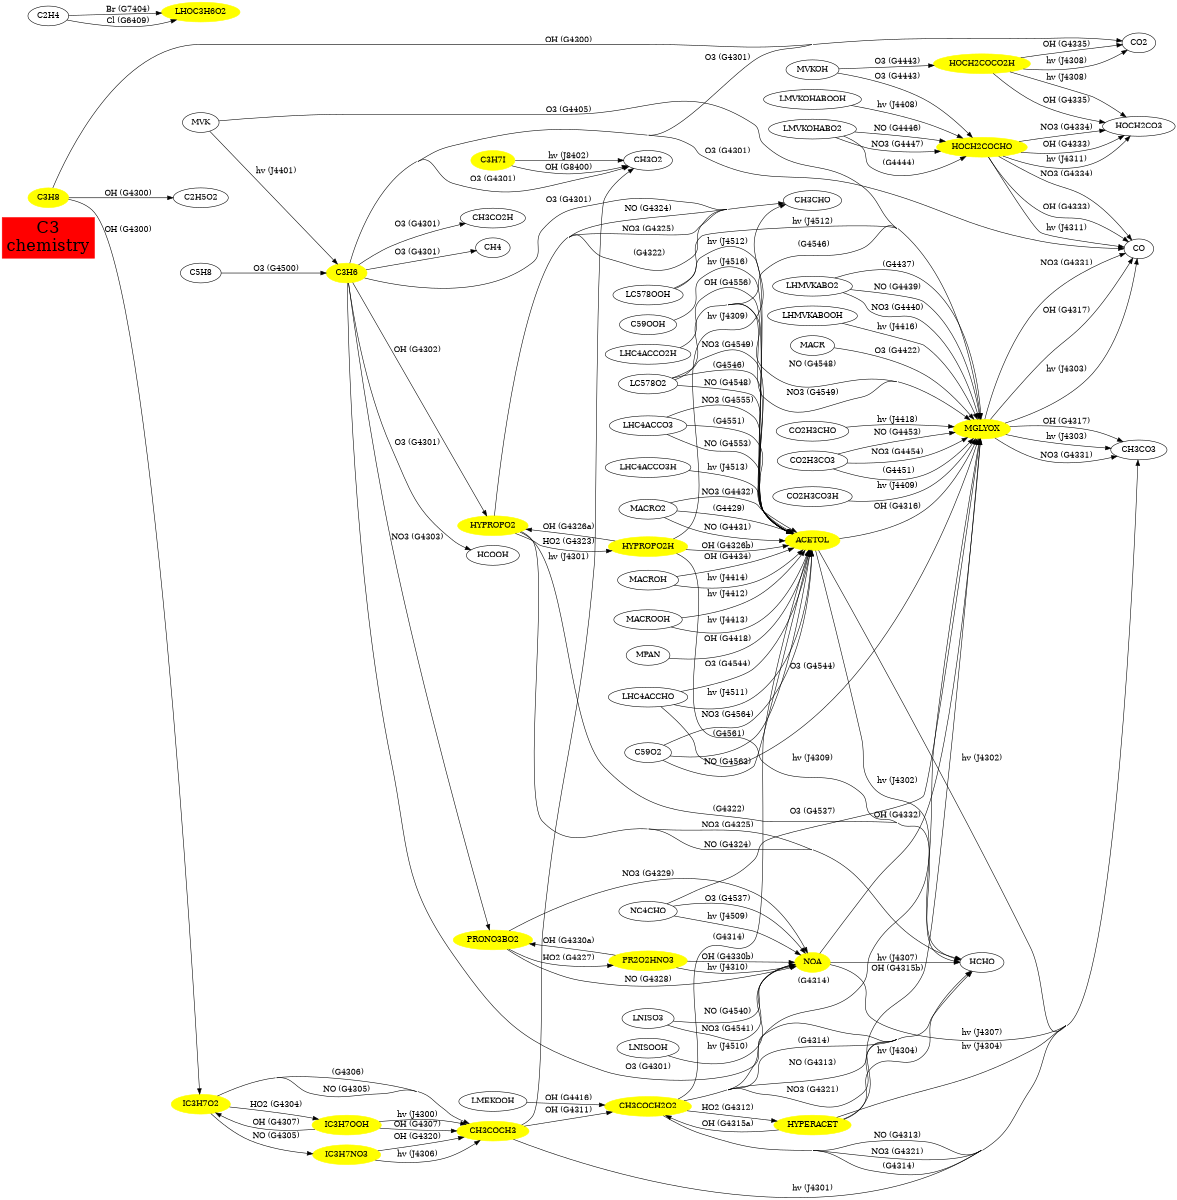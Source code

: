 // Created automatically by xgraphviz, DO NOT EDIT!
digraph C3 {
  concentrate=true;
  rankdir=LR;
  size="8,8";
"C3\nchemistry"
  [shape=box, fontsize=30,
  style="filled", color=red];
subgraph species {
node[shape=oval,
  color=yellow,
  style="filled"];
ACETOL
C3H6
C3H7I
C3H8
CH3COCH2O2
CH3COCH3
HOCH2COCHO
HOCH2COCO2H
HYPERACET
HYPROPO2
HYPROPO2H
IC3H7NO3
IC3H7O2
IC3H7OOH
LHOC3H6O2
MGLYOX
NOA
PR2O2HNO3
PRONO3BO2
}
ACETOL -> CH3CO3 [label = "hv (J4302)"];
ACETOL -> HCHO [label = "hv (J4302)"];
ACETOL -> MGLYOX [label = "OH (G4316)"];
C2H4 -> LHOC3H6O2 [label = "Br (G7404)"];
C2H4 -> LHOC3H6O2 [label = "Cl (G6409)"];
C3H6 -> CH3CHO [label = "O3 (G4301)"];
C3H6 -> CH3CO2H [label = "O3 (G4301)"];
C3H6 -> CH3O2 [label = "O3 (G4301)"];
C3H6 -> CH4 [label = "O3 (G4301)"];
C3H6 -> CO [label = "O3 (G4301)"];
C3H6 -> CO2 [label = "O3 (G4301)"];
C3H6 -> HCHO [label = "O3 (G4301)"];
C3H6 -> HCOOH [label = "O3 (G4301)"];
C3H6 -> HYPROPO2 [label = "OH (G4302)"];
C3H6 -> PRONO3BO2 [label = "NO3 (G4303)"];
C3H7I -> CH3O2 [label = "OH (G8400)"];
C3H7I -> CH3O2 [label = "hv (J8402)"];
C3H8 -> C2H5O2 [label = "OH (G4300)"];
C3H8 -> CO2 [label = "OH (G4300)"];
C3H8 -> IC3H7O2 [label = "OH (G4300)"];
C59O2 -> ACETOL [label = " (G4561)"];
C59O2 -> ACETOL [label = "NO (G4563)"];
C59O2 -> ACETOL [label = "NO3 (G4564)"];
C59OOH -> ACETOL [label = "hv (J4516)"];
C5H8 -> C3H6 [label = "O3 (G4500)"];
CH3COCH2O2 -> ACETOL [label = " (G4314)"];
CH3COCH2O2 -> CH3CO3 [label = " (G4314)"];
CH3COCH2O2 -> CH3CO3 [label = "NO (G4313)"];
CH3COCH2O2 -> CH3CO3 [label = "NO3 (G4321)"];
CH3COCH2O2 -> HCHO [label = " (G4314)"];
CH3COCH2O2 -> HCHO [label = "NO (G4313)"];
CH3COCH2O2 -> HCHO [label = "NO3 (G4321)"];
CH3COCH2O2 -> HYPERACET [label = "HO2 (G4312)"];
CH3COCH2O2 -> MGLYOX [label = " (G4314)"];
CH3COCH3 -> CH3CO3 [label = "hv (J4301)"];
CH3COCH3 -> CH3COCH2O2 [label = "OH (G4311)"];
CH3COCH3 -> CH3O2 [label = "hv (J4301)"];
CO2H3CHO -> MGLYOX [label = "hv (J4418)"];
CO2H3CO3 -> MGLYOX [label = " (G4451)"];
CO2H3CO3 -> MGLYOX [label = "NO (G4453)"];
CO2H3CO3 -> MGLYOX [label = "NO3 (G4454)"];
CO2H3CO3H -> MGLYOX [label = "hv (J4409)"];
HOCH2COCHO -> CO [label = "NO3 (G4334)"];
HOCH2COCHO -> CO [label = "OH (G4333)"];
HOCH2COCHO -> CO [label = "hv (J4311)"];
HOCH2COCHO -> HOCH2CO3 [label = "NO3 (G4334)"];
HOCH2COCHO -> HOCH2CO3 [label = "OH (G4333)"];
HOCH2COCHO -> HOCH2CO3 [label = "hv (J4311)"];
HOCH2COCO2H -> CO2 [label = "OH (G4335)"];
HOCH2COCO2H -> CO2 [label = "hv (J4308)"];
HOCH2COCO2H -> HOCH2CO3 [label = "OH (G4335)"];
HOCH2COCO2H -> HOCH2CO3 [label = "hv (J4308)"];
HYPERACET -> CH3CO3 [label = "hv (J4304)"];
HYPERACET -> CH3COCH2O2 [label = "OH (G4315a)"];
HYPERACET -> HCHO [label = "hv (J4304)"];
HYPERACET -> MGLYOX [label = "OH (G4315b)"];
HYPROPO2 -> CH3CHO [label = " (G4322)"];
HYPROPO2 -> CH3CHO [label = "NO (G4324)"];
HYPROPO2 -> CH3CHO [label = "NO3 (G4325)"];
HYPROPO2 -> HCHO [label = " (G4322)"];
HYPROPO2 -> HCHO [label = "NO (G4324)"];
HYPROPO2 -> HCHO [label = "NO3 (G4325)"];
HYPROPO2 -> HYPROPO2H [label = "HO2 (G4323)"];
HYPROPO2H -> ACETOL [label = "OH (G4326b)"];
HYPROPO2H -> CH3CHO [label = "hv (J4309)"];
HYPROPO2H -> HCHO [label = "hv (J4309)"];
HYPROPO2H -> HYPROPO2 [label = "OH (G4326a)"];
IC3H7NO3 -> CH3COCH3 [label = "OH (G4320)"];
IC3H7NO3 -> CH3COCH3 [label = "hv (J4306)"];
IC3H7O2 -> CH3COCH3 [label = " (G4306)"];
IC3H7O2 -> CH3COCH3 [label = "NO (G4305)"];
IC3H7O2 -> IC3H7NO3 [label = "NO (G4305)"];
IC3H7O2 -> IC3H7OOH [label = "HO2 (G4304)"];
IC3H7OOH -> CH3COCH3 [label = "OH (G4307)"];
IC3H7OOH -> CH3COCH3 [label = "hv (J4300)"];
IC3H7OOH -> IC3H7O2 [label = "OH (G4307)"];
LC578O2 -> ACETOL [label = " (G4546)"];
LC578O2 -> ACETOL [label = "NO (G4548)"];
LC578O2 -> ACETOL [label = "NO3 (G4549)"];
LC578O2 -> MGLYOX [label = " (G4546)"];
LC578O2 -> MGLYOX [label = "NO (G4548)"];
LC578O2 -> MGLYOX [label = "NO3 (G4549)"];
LC578OOH -> ACETOL [label = "hv (J4512)"];
LC578OOH -> MGLYOX [label = "hv (J4512)"];
LHC4ACCHO -> ACETOL [label = "O3 (G4544)"];
LHC4ACCHO -> ACETOL [label = "hv (J4511)"];
LHC4ACCHO -> MGLYOX [label = "O3 (G4544)"];
LHC4ACCO2H -> ACETOL [label = "OH (G4556)"];
LHC4ACCO3 -> ACETOL [label = " (G4551)"];
LHC4ACCO3 -> ACETOL [label = "NO (G4553)"];
LHC4ACCO3 -> ACETOL [label = "NO3 (G4555)"];
LHC4ACCO3H -> ACETOL [label = "hv (J4513)"];
LHMVKABO2 -> MGLYOX [label = " (G4437)"];
LHMVKABO2 -> MGLYOX [label = "NO (G4439)"];
LHMVKABO2 -> MGLYOX [label = "NO3 (G4440)"];
LHMVKABOOH -> MGLYOX [label = "hv (J4416)"];
LMEKOOH -> CH3COCH2O2 [label = "OH (G4416)"];
LMVKOHABO2 -> HOCH2COCHO [label = " (G4444)"];
LMVKOHABO2 -> HOCH2COCHO [label = "NO (G4446)"];
LMVKOHABO2 -> HOCH2COCHO [label = "NO3 (G4447)"];
LMVKOHABOOH -> HOCH2COCHO [label = "hv (J4408)"];
LNISO3 -> NOA [label = "NO (G4540)"];
LNISO3 -> NOA [label = "NO3 (G4541)"];
LNISOOH -> NOA [label = "hv (J4510)"];
MACR -> MGLYOX [label = "O3 (G4422)"];
MACRO2 -> ACETOL [label = " (G4429)"];
MACRO2 -> ACETOL [label = "NO (G4431)"];
MACRO2 -> ACETOL [label = "NO3 (G4432)"];
MACROH -> ACETOL [label = "OH (G4434)"];
MACROH -> ACETOL [label = "hv (J4414)"];
MACROOH -> ACETOL [label = "hv (J4412)"];
MACROOH -> ACETOL [label = "hv (J4413)"];
MGLYOX -> CH3CO3 [label = "NO3 (G4331)"];
MGLYOX -> CH3CO3 [label = "OH (G4317)"];
MGLYOX -> CH3CO3 [label = "hv (J4303)"];
MGLYOX -> CO [label = "NO3 (G4331)"];
MGLYOX -> CO [label = "OH (G4317)"];
MGLYOX -> CO [label = "hv (J4303)"];
MPAN -> ACETOL [label = "OH (G4418)"];
MVK -> C3H6 [label = "hv (J4401)"];
MVK -> MGLYOX [label = "O3 (G4405)"];
MVKOH -> HOCH2COCHO [label = "O3 (G4443)"];
MVKOH -> HOCH2COCO2H [label = "O3 (G4443)"];
NC4CHO -> MGLYOX [label = "O3 (G4537)"];
NC4CHO -> NOA [label = "O3 (G4537)"];
NC4CHO -> NOA [label = "hv (J4509)"];
NOA -> CH3CO3 [label = "hv (J4307)"];
NOA -> HCHO [label = "hv (J4307)"];
NOA -> MGLYOX [label = "OH (G4332)"];
PR2O2HNO3 -> NOA [label = "OH (G4330b)"];
PR2O2HNO3 -> NOA [label = "hv (J4310)"];
PR2O2HNO3 -> PRONO3BO2 [label = "OH (G4330a)"];
PRONO3BO2 -> NOA [label = "NO (G4328)"];
PRONO3BO2 -> NOA [label = "NO3 (G4329)"];
PRONO3BO2 -> PR2O2HNO3 [label = "HO2 (G4327)"];
}
